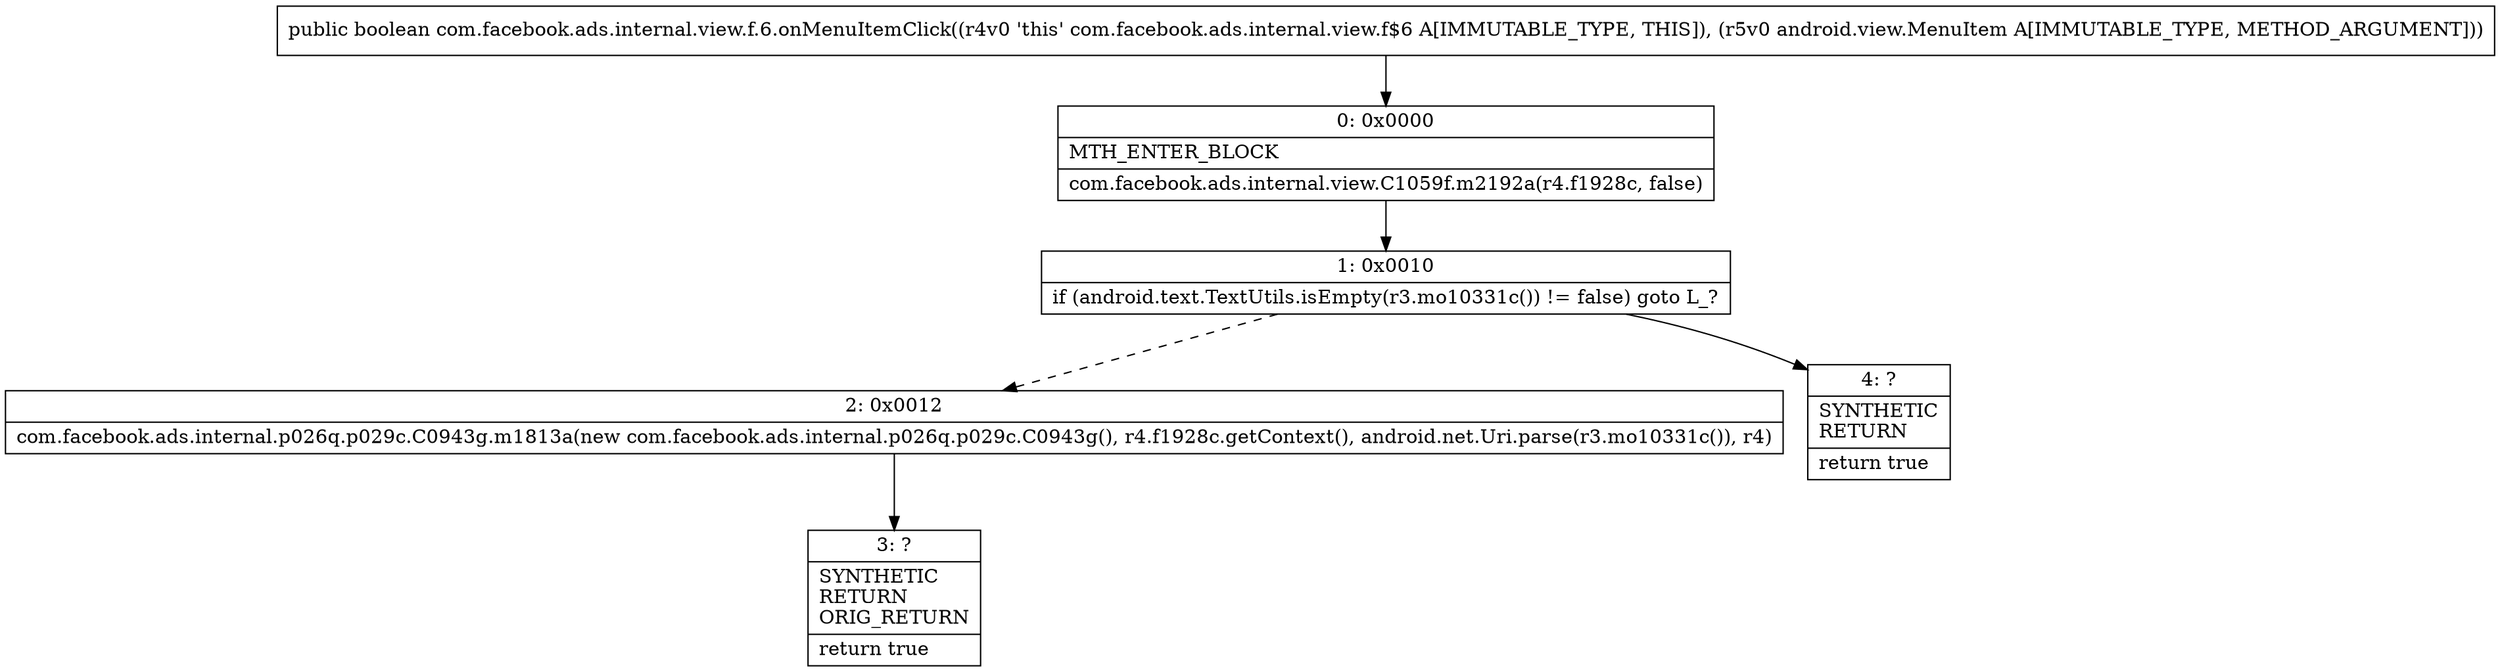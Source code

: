 digraph "CFG forcom.facebook.ads.internal.view.f.6.onMenuItemClick(Landroid\/view\/MenuItem;)Z" {
Node_0 [shape=record,label="{0\:\ 0x0000|MTH_ENTER_BLOCK\l|com.facebook.ads.internal.view.C1059f.m2192a(r4.f1928c, false)\l}"];
Node_1 [shape=record,label="{1\:\ 0x0010|if (android.text.TextUtils.isEmpty(r3.mo10331c()) != false) goto L_?\l}"];
Node_2 [shape=record,label="{2\:\ 0x0012|com.facebook.ads.internal.p026q.p029c.C0943g.m1813a(new com.facebook.ads.internal.p026q.p029c.C0943g(), r4.f1928c.getContext(), android.net.Uri.parse(r3.mo10331c()), r4)\l}"];
Node_3 [shape=record,label="{3\:\ ?|SYNTHETIC\lRETURN\lORIG_RETURN\l|return true\l}"];
Node_4 [shape=record,label="{4\:\ ?|SYNTHETIC\lRETURN\l|return true\l}"];
MethodNode[shape=record,label="{public boolean com.facebook.ads.internal.view.f.6.onMenuItemClick((r4v0 'this' com.facebook.ads.internal.view.f$6 A[IMMUTABLE_TYPE, THIS]), (r5v0 android.view.MenuItem A[IMMUTABLE_TYPE, METHOD_ARGUMENT])) }"];
MethodNode -> Node_0;
Node_0 -> Node_1;
Node_1 -> Node_2[style=dashed];
Node_1 -> Node_4;
Node_2 -> Node_3;
}

